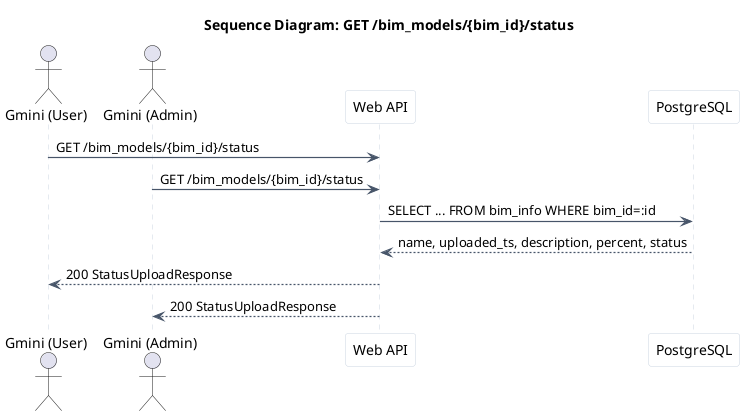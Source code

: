 @startuml
skinparam linetype ortho
skinparam ArrowThickness 1.2
skinparam ParticipantPadding 34
skinparam BoxPadding 22
skinparam ResponseMessageBelowArrow true
skinparam shadowing false
skinparam ArrowColor #475569
skinparam sequence {
  LifeLineBorderColor #CBD5E1
  ParticipantBackgroundColor #FFFFFF
  ParticipantBorderColor #CBD5E1
}

title Sequence Diagram: GET /bim_models/{bim_id}/status

actor "Gmini (User)" as gmini_user
actor "Gmini (Admin)" as gmini_admin
participant "Web API" as web_api
participant "PostgreSQL" as postgres

'gmini and admin can both request status
gmini_user -> web_api: GET /bim_models/{bim_id}/status
gmini_admin -> web_api: GET /bim_models/{bim_id}/status
web_api -> postgres: SELECT ... FROM bim_info WHERE bim_id=:id
postgres --> web_api: name, uploaded_ts, description, percent, status
web_api --> gmini_user: 200 StatusUploadResponse
web_api --> gmini_admin: 200 StatusUploadResponse

@enduml
